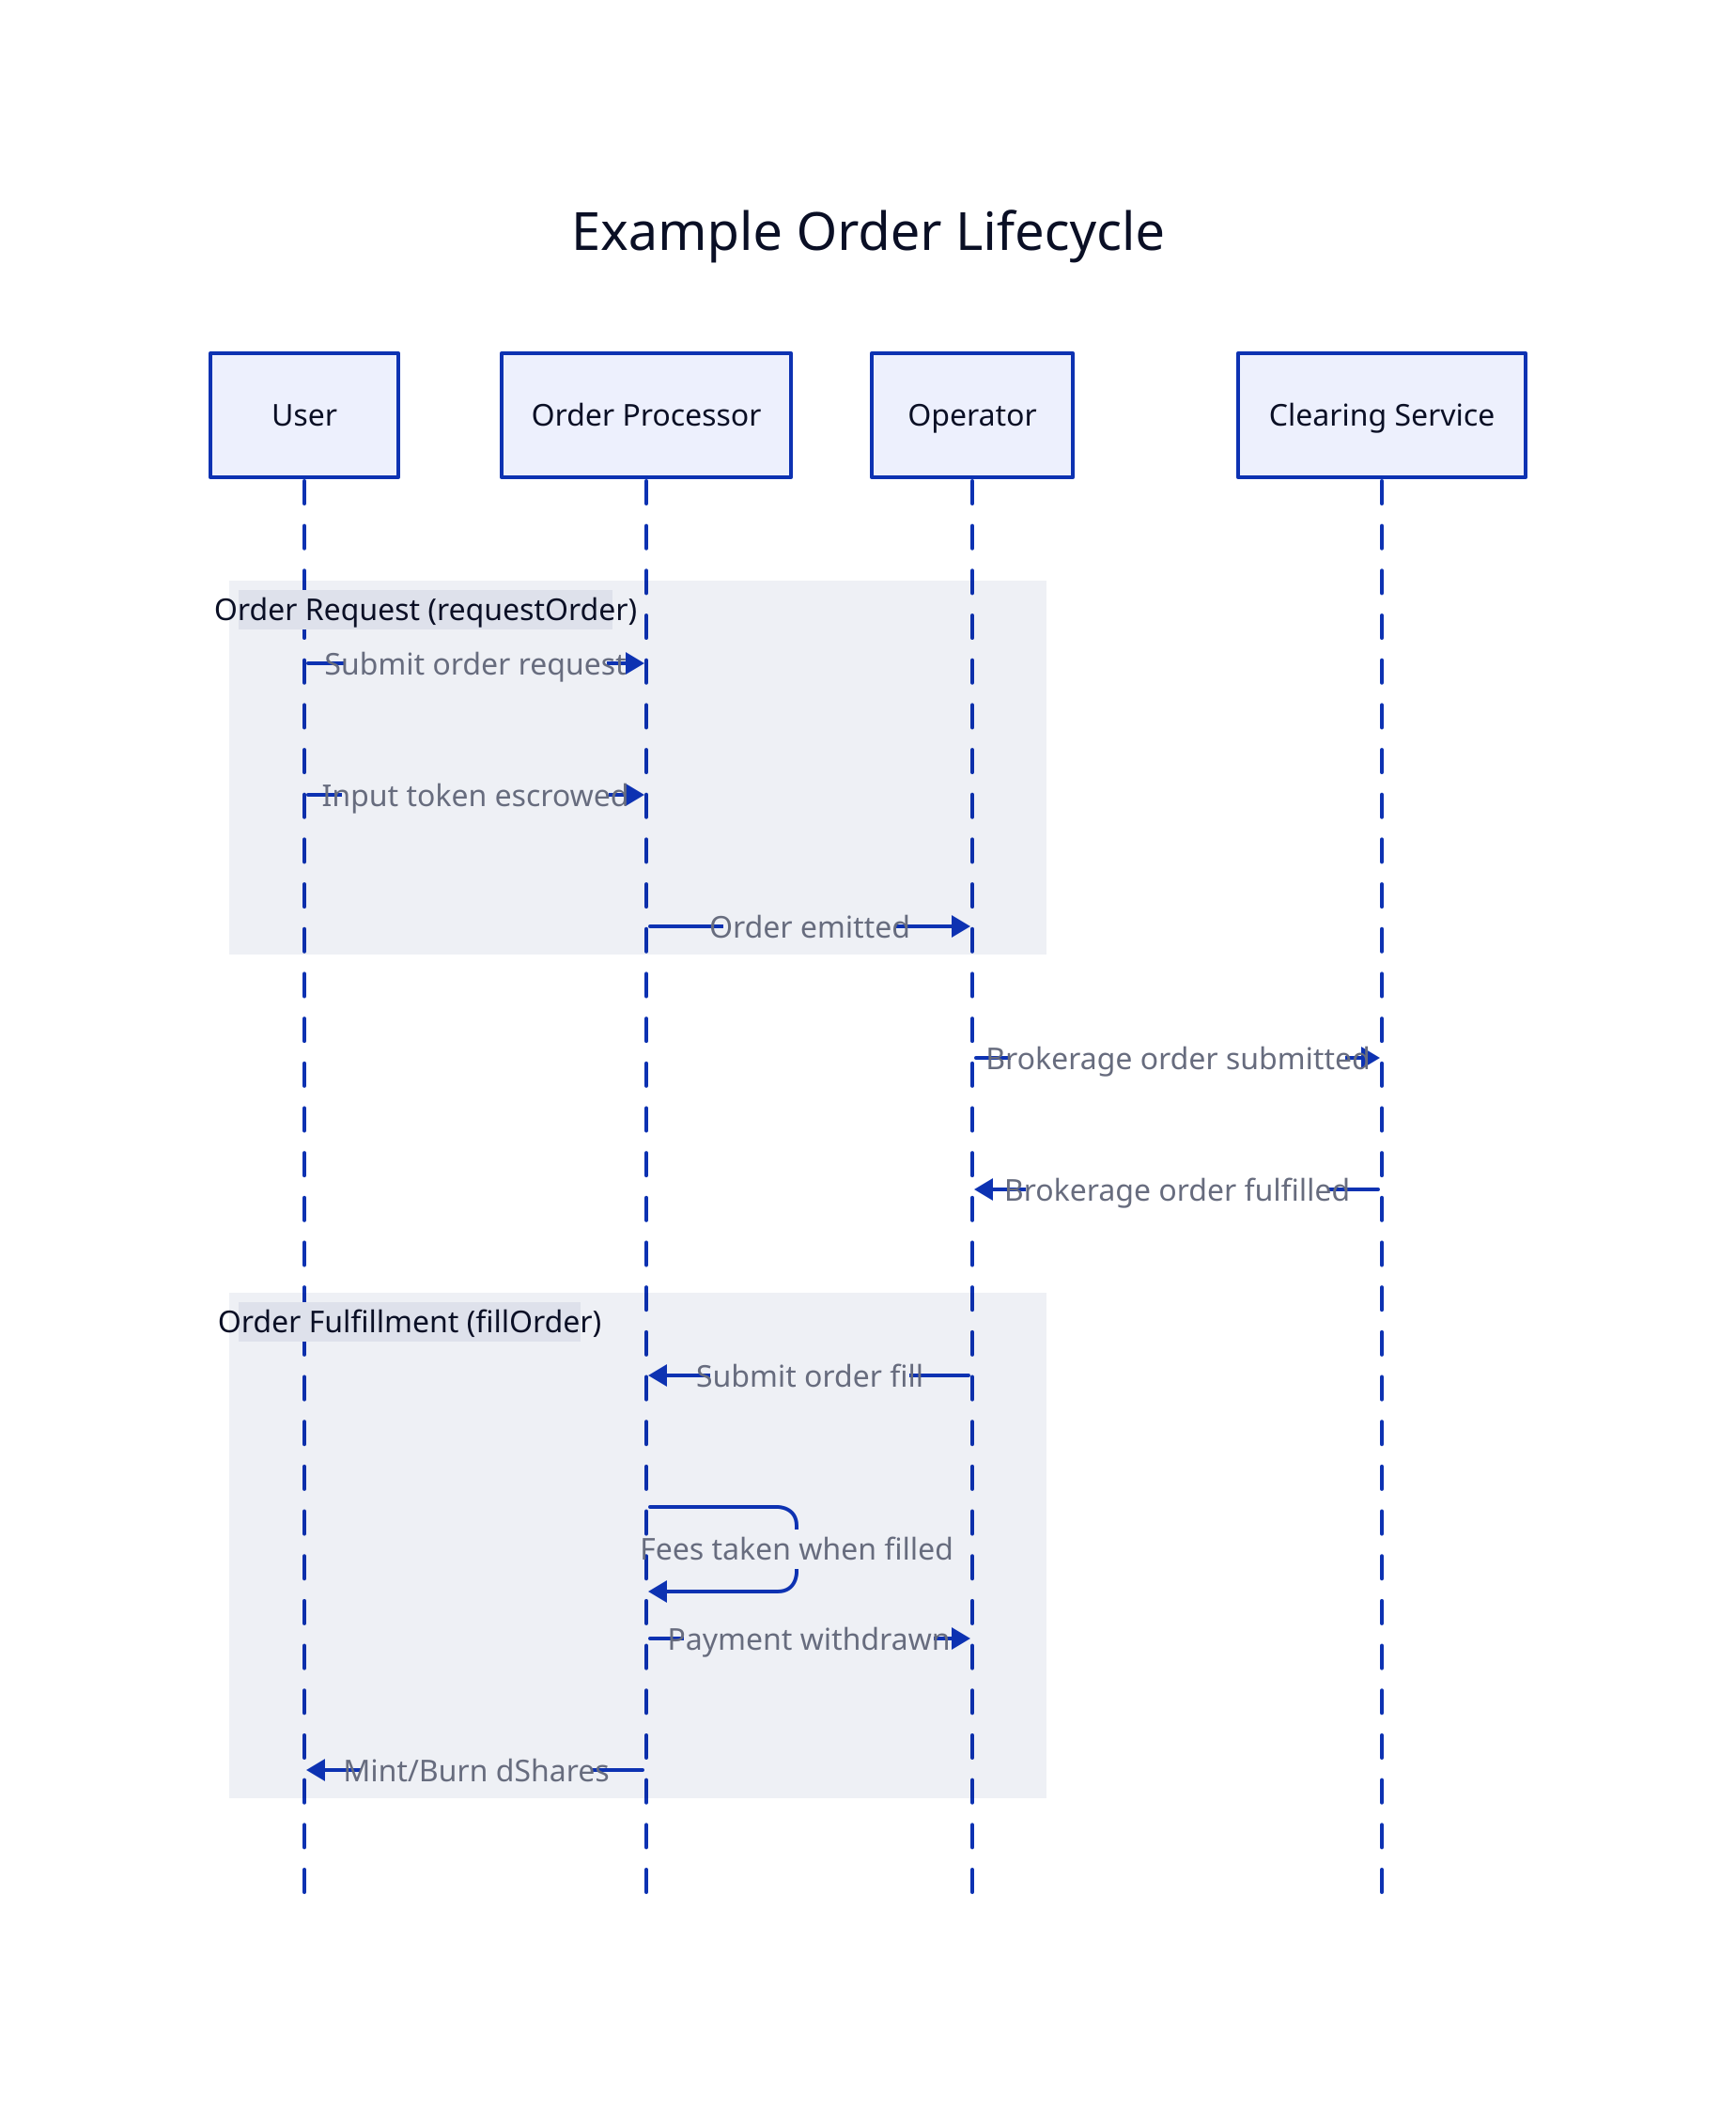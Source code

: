 Example Order Lifecycle: {
  shape: sequence_diagram

  user: User
  processor: Order Processor
  bot: Operator
  clearing: Clearing Service

  Order Request (requestOrder): {
    user -> processor: Submit order request
    user -> processor: Input token escrowed
    processor -> bot: Order emitted
  }
  bot -> clearing: Brokerage order submitted
  clearing -> bot: Brokerage order fulfilled
  Order Fulfillment (fillOrder): {
    bot -> processor: Submit order fill
    processor -> processor: Fees taken when filled
    processor -> bot: Payment withdrawn
    processor -> user: Mint/Burn dShares
  }
}
